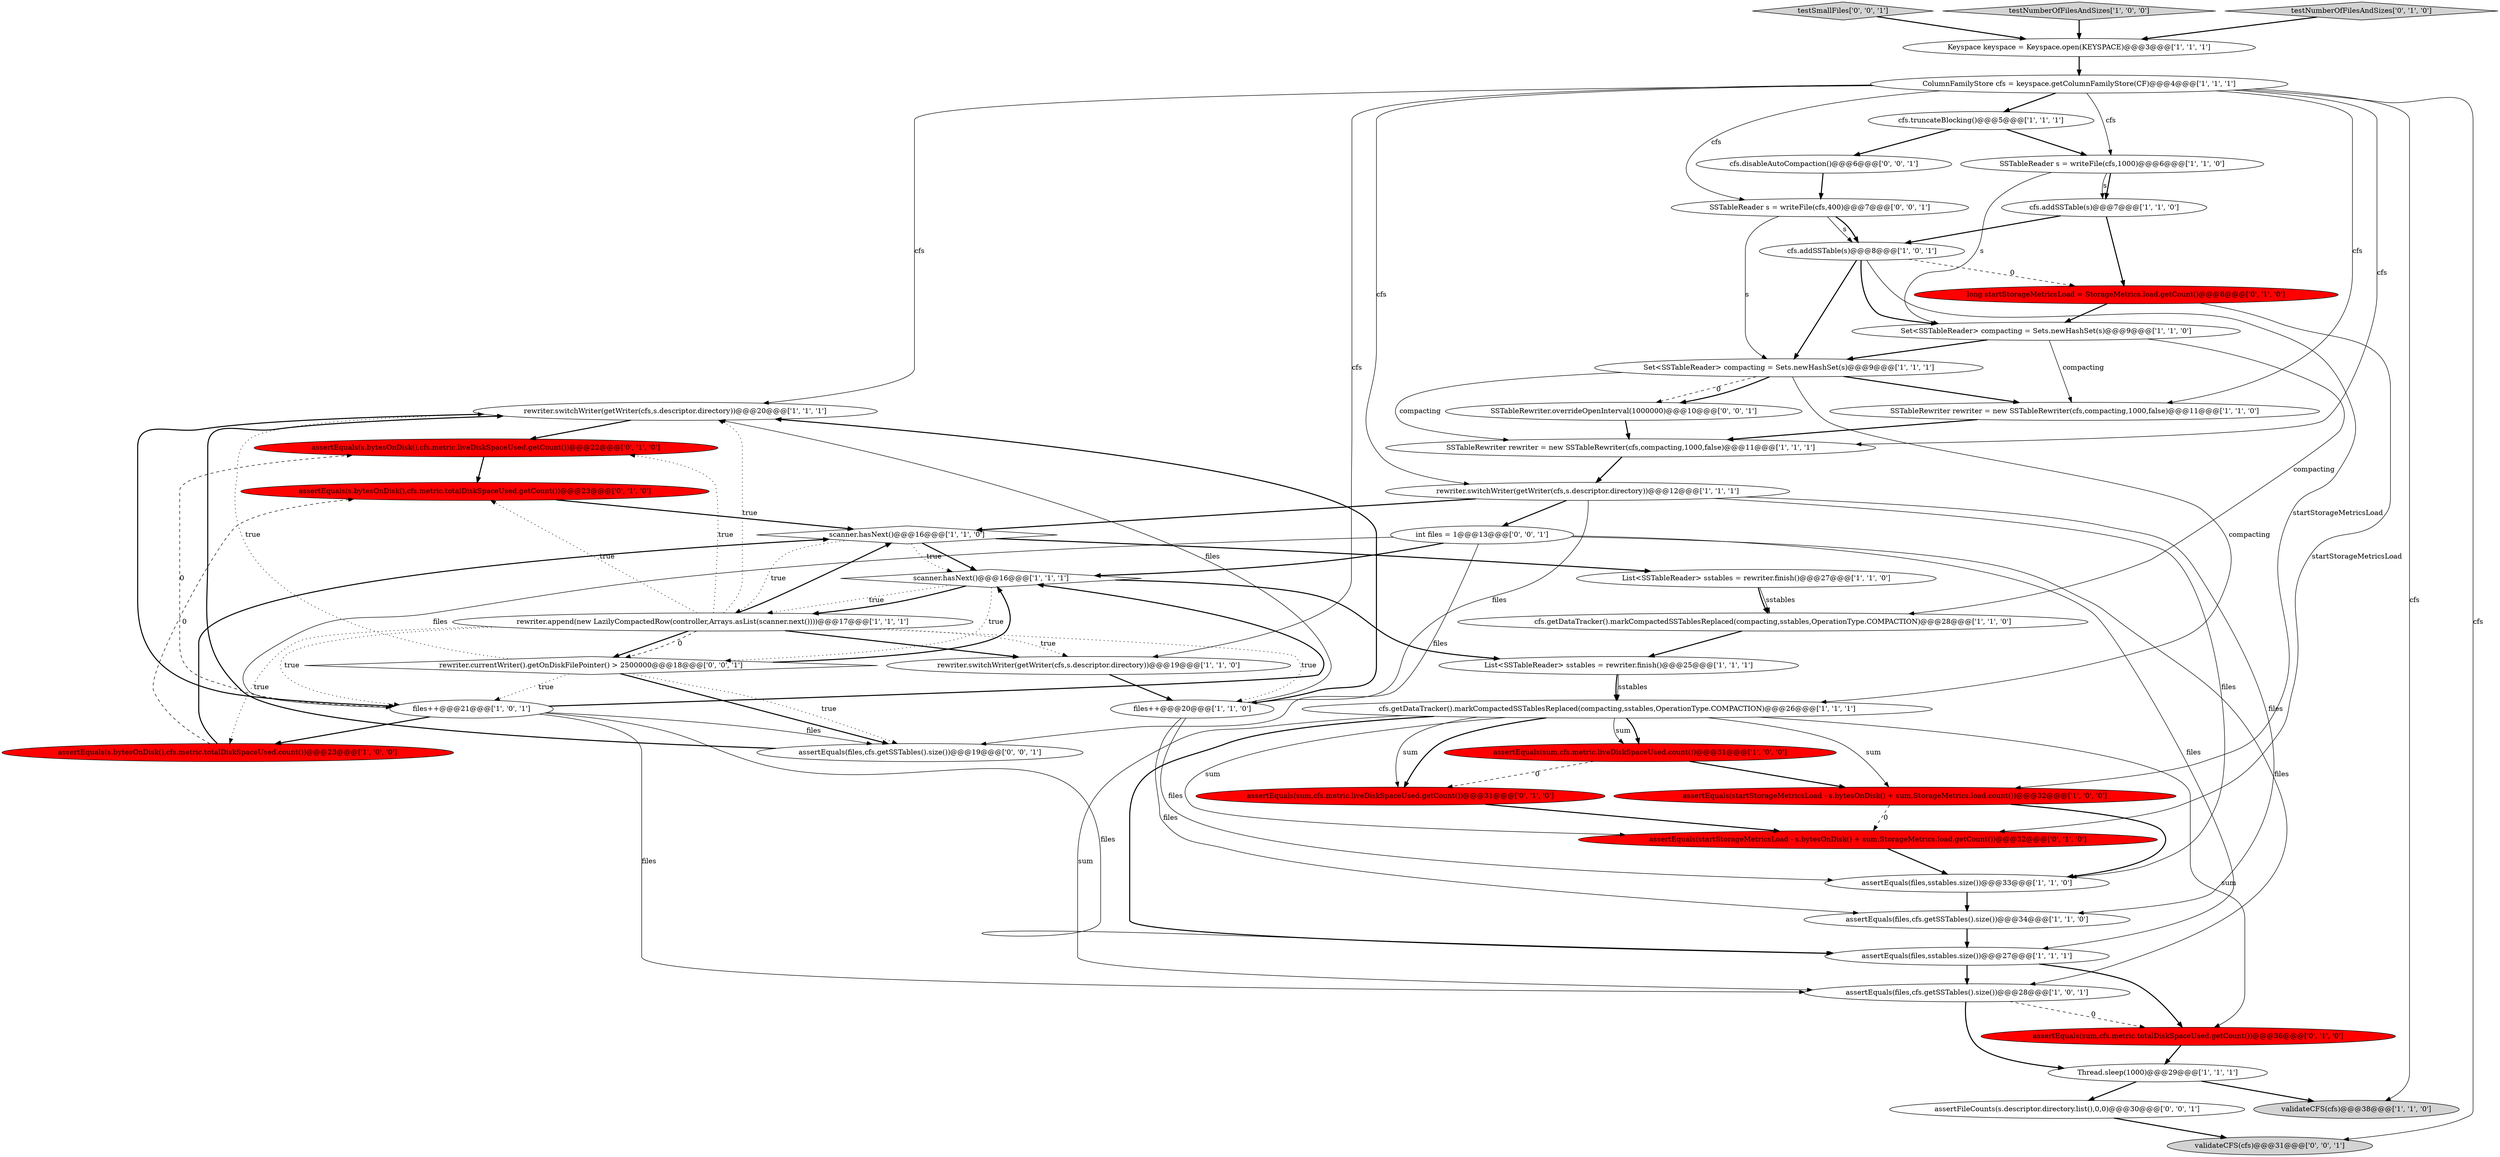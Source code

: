 digraph {
15 [style = filled, label = "Thread.sleep(1000)@@@29@@@['1', '1', '1']", fillcolor = white, shape = ellipse image = "AAA0AAABBB1BBB"];
14 [style = filled, label = "scanner.hasNext()@@@16@@@['1', '1', '0']", fillcolor = white, shape = diamond image = "AAA0AAABBB1BBB"];
29 [style = filled, label = "assertEquals(files,sstables.size())@@@27@@@['1', '1', '1']", fillcolor = white, shape = ellipse image = "AAA0AAABBB1BBB"];
5 [style = filled, label = "cfs.addSSTable(s)@@@8@@@['1', '0', '1']", fillcolor = white, shape = ellipse image = "AAA0AAABBB1BBB"];
39 [style = filled, label = "testSmallFiles['0', '0', '1']", fillcolor = lightgray, shape = diamond image = "AAA0AAABBB3BBB"];
44 [style = filled, label = "SSTableRewriter.overrideOpenInterval(1000000)@@@10@@@['0', '0', '1']", fillcolor = white, shape = ellipse image = "AAA0AAABBB3BBB"];
3 [style = filled, label = "rewriter.switchWriter(getWriter(cfs,s.descriptor.directory))@@@20@@@['1', '1', '1']", fillcolor = white, shape = ellipse image = "AAA0AAABBB1BBB"];
24 [style = filled, label = "assertEquals(s.bytesOnDisk(),cfs.metric.totalDiskSpaceUsed.count())@@@23@@@['1', '0', '0']", fillcolor = red, shape = ellipse image = "AAA1AAABBB1BBB"];
25 [style = filled, label = "SSTableRewriter rewriter = new SSTableRewriter(cfs,compacting,1000,false)@@@11@@@['1', '1', '0']", fillcolor = white, shape = ellipse image = "AAA0AAABBB1BBB"];
7 [style = filled, label = "cfs.addSSTable(s)@@@7@@@['1', '1', '0']", fillcolor = white, shape = ellipse image = "AAA0AAABBB1BBB"];
12 [style = filled, label = "assertEquals(files,cfs.getSSTables().size())@@@28@@@['1', '0', '1']", fillcolor = white, shape = ellipse image = "AAA0AAABBB1BBB"];
31 [style = filled, label = "SSTableRewriter rewriter = new SSTableRewriter(cfs,compacting,1000,false)@@@11@@@['1', '1', '1']", fillcolor = white, shape = ellipse image = "AAA0AAABBB1BBB"];
11 [style = filled, label = "Set<SSTableReader> compacting = Sets.newHashSet(s)@@@9@@@['1', '1', '0']", fillcolor = white, shape = ellipse image = "AAA0AAABBB1BBB"];
27 [style = filled, label = "assertEquals(files,cfs.getSSTables().size())@@@34@@@['1', '1', '0']", fillcolor = white, shape = ellipse image = "AAA0AAABBB1BBB"];
0 [style = filled, label = "Set<SSTableReader> compacting = Sets.newHashSet(s)@@@9@@@['1', '1', '1']", fillcolor = white, shape = ellipse image = "AAA0AAABBB1BBB"];
22 [style = filled, label = "cfs.getDataTracker().markCompactedSSTablesReplaced(compacting,sstables,OperationType.COMPACTION)@@@26@@@['1', '1', '1']", fillcolor = white, shape = ellipse image = "AAA0AAABBB1BBB"];
18 [style = filled, label = "testNumberOfFilesAndSizes['1', '0', '0']", fillcolor = lightgray, shape = diamond image = "AAA0AAABBB1BBB"];
17 [style = filled, label = "scanner.hasNext()@@@16@@@['1', '1', '1']", fillcolor = white, shape = diamond image = "AAA0AAABBB1BBB"];
30 [style = filled, label = "validateCFS(cfs)@@@38@@@['1', '1', '0']", fillcolor = lightgray, shape = ellipse image = "AAA0AAABBB1BBB"];
23 [style = filled, label = "List<SSTableReader> sstables = rewriter.finish()@@@27@@@['1', '1', '0']", fillcolor = white, shape = ellipse image = "AAA0AAABBB1BBB"];
33 [style = filled, label = "assertEquals(s.bytesOnDisk(),cfs.metric.totalDiskSpaceUsed.getCount())@@@23@@@['0', '1', '0']", fillcolor = red, shape = ellipse image = "AAA1AAABBB2BBB"];
47 [style = filled, label = "assertFileCounts(s.descriptor.directory.list(),0,0)@@@30@@@['0', '0', '1']", fillcolor = white, shape = ellipse image = "AAA0AAABBB3BBB"];
16 [style = filled, label = "files++@@@20@@@['1', '1', '0']", fillcolor = white, shape = ellipse image = "AAA0AAABBB1BBB"];
8 [style = filled, label = "rewriter.switchWriter(getWriter(cfs,s.descriptor.directory))@@@19@@@['1', '1', '0']", fillcolor = white, shape = ellipse image = "AAA0AAABBB1BBB"];
19 [style = filled, label = "rewriter.append(new LazilyCompactedRow(controller,Arrays.asList(scanner.next())))@@@17@@@['1', '1', '1']", fillcolor = white, shape = ellipse image = "AAA0AAABBB1BBB"];
26 [style = filled, label = "assertEquals(files,sstables.size())@@@33@@@['1', '1', '0']", fillcolor = white, shape = ellipse image = "AAA0AAABBB1BBB"];
46 [style = filled, label = "int files = 1@@@13@@@['0', '0', '1']", fillcolor = white, shape = ellipse image = "AAA0AAABBB3BBB"];
21 [style = filled, label = "rewriter.switchWriter(getWriter(cfs,s.descriptor.directory))@@@12@@@['1', '1', '1']", fillcolor = white, shape = ellipse image = "AAA0AAABBB1BBB"];
6 [style = filled, label = "assertEquals(sum,cfs.metric.liveDiskSpaceUsed.count())@@@31@@@['1', '0', '0']", fillcolor = red, shape = ellipse image = "AAA1AAABBB1BBB"];
9 [style = filled, label = "cfs.getDataTracker().markCompactedSSTablesReplaced(compacting,sstables,OperationType.COMPACTION)@@@28@@@['1', '1', '0']", fillcolor = white, shape = ellipse image = "AAA0AAABBB1BBB"];
13 [style = filled, label = "Keyspace keyspace = Keyspace.open(KEYSPACE)@@@3@@@['1', '1', '1']", fillcolor = white, shape = ellipse image = "AAA0AAABBB1BBB"];
10 [style = filled, label = "SSTableReader s = writeFile(cfs,1000)@@@6@@@['1', '1', '0']", fillcolor = white, shape = ellipse image = "AAA0AAABBB1BBB"];
34 [style = filled, label = "long startStorageMetricsLoad = StorageMetrics.load.getCount()@@@8@@@['0', '1', '0']", fillcolor = red, shape = ellipse image = "AAA1AAABBB2BBB"];
36 [style = filled, label = "assertEquals(startStorageMetricsLoad - s.bytesOnDisk() + sum,StorageMetrics.load.getCount())@@@32@@@['0', '1', '0']", fillcolor = red, shape = ellipse image = "AAA1AAABBB2BBB"];
2 [style = filled, label = "assertEquals(startStorageMetricsLoad - s.bytesOnDisk() + sum,StorageMetrics.load.count())@@@32@@@['1', '0', '0']", fillcolor = red, shape = ellipse image = "AAA1AAABBB1BBB"];
38 [style = filled, label = "assertEquals(sum,cfs.metric.totalDiskSpaceUsed.getCount())@@@36@@@['0', '1', '0']", fillcolor = red, shape = ellipse image = "AAA1AAABBB2BBB"];
20 [style = filled, label = "cfs.truncateBlocking()@@@5@@@['1', '1', '1']", fillcolor = white, shape = ellipse image = "AAA0AAABBB1BBB"];
45 [style = filled, label = "assertEquals(files,cfs.getSSTables().size())@@@19@@@['0', '0', '1']", fillcolor = white, shape = ellipse image = "AAA0AAABBB3BBB"];
35 [style = filled, label = "assertEquals(s.bytesOnDisk(),cfs.metric.liveDiskSpaceUsed.getCount())@@@22@@@['0', '1', '0']", fillcolor = red, shape = ellipse image = "AAA1AAABBB2BBB"];
42 [style = filled, label = "SSTableReader s = writeFile(cfs,400)@@@7@@@['0', '0', '1']", fillcolor = white, shape = ellipse image = "AAA0AAABBB3BBB"];
28 [style = filled, label = "List<SSTableReader> sstables = rewriter.finish()@@@25@@@['1', '1', '1']", fillcolor = white, shape = ellipse image = "AAA0AAABBB1BBB"];
32 [style = filled, label = "testNumberOfFilesAndSizes['0', '1', '0']", fillcolor = lightgray, shape = diamond image = "AAA0AAABBB2BBB"];
43 [style = filled, label = "validateCFS(cfs)@@@31@@@['0', '0', '1']", fillcolor = lightgray, shape = ellipse image = "AAA0AAABBB3BBB"];
1 [style = filled, label = "files++@@@21@@@['1', '0', '1']", fillcolor = white, shape = ellipse image = "AAA0AAABBB1BBB"];
41 [style = filled, label = "rewriter.currentWriter().getOnDiskFilePointer() > 2500000@@@18@@@['0', '0', '1']", fillcolor = white, shape = diamond image = "AAA0AAABBB3BBB"];
40 [style = filled, label = "cfs.disableAutoCompaction()@@@6@@@['0', '0', '1']", fillcolor = white, shape = ellipse image = "AAA0AAABBB3BBB"];
37 [style = filled, label = "assertEquals(sum,cfs.metric.liveDiskSpaceUsed.getCount())@@@31@@@['0', '1', '0']", fillcolor = red, shape = ellipse image = "AAA1AAABBB2BBB"];
4 [style = filled, label = "ColumnFamilyStore cfs = keyspace.getColumnFamilyStore(CF)@@@4@@@['1', '1', '1']", fillcolor = white, shape = ellipse image = "AAA0AAABBB1BBB"];
12->38 [style = dashed, label="0"];
8->16 [style = bold, label=""];
2->26 [style = bold, label=""];
14->19 [style = dotted, label="true"];
22->37 [style = bold, label=""];
0->44 [style = dashed, label="0"];
4->10 [style = solid, label="cfs"];
28->22 [style = solid, label="sstables"];
14->17 [style = bold, label=""];
31->21 [style = bold, label=""];
41->1 [style = dotted, label="true"];
23->9 [style = solid, label="sstables"];
1->12 [style = solid, label="files"];
46->1 [style = solid, label="files"];
38->15 [style = bold, label=""];
10->7 [style = solid, label="s"];
25->31 [style = bold, label=""];
3->35 [style = bold, label=""];
21->46 [style = bold, label=""];
2->36 [style = dashed, label="0"];
16->3 [style = solid, label="files"];
5->0 [style = bold, label=""];
0->31 [style = solid, label="compacting"];
0->25 [style = bold, label=""];
4->42 [style = solid, label="cfs"];
41->45 [style = bold, label=""];
0->22 [style = solid, label="compacting"];
4->8 [style = solid, label="cfs"];
19->35 [style = dotted, label="true"];
16->3 [style = bold, label=""];
37->36 [style = bold, label=""];
1->29 [style = solid, label="files"];
4->43 [style = solid, label="cfs"];
24->33 [style = dashed, label="0"];
4->21 [style = solid, label="cfs"];
21->26 [style = solid, label="files"];
46->29 [style = solid, label="files"];
19->33 [style = dotted, label="true"];
47->43 [style = bold, label=""];
1->45 [style = solid, label="files"];
42->5 [style = solid, label="s"];
6->37 [style = dashed, label="0"];
10->7 [style = bold, label=""];
5->34 [style = dashed, label="0"];
22->37 [style = solid, label="sum"];
1->17 [style = bold, label=""];
5->2 [style = solid, label="startStorageMetricsLoad"];
11->9 [style = solid, label="compacting"];
6->2 [style = bold, label=""];
26->27 [style = bold, label=""];
7->5 [style = bold, label=""];
46->45 [style = solid, label="files"];
4->30 [style = solid, label="cfs"];
10->11 [style = solid, label="s"];
19->41 [style = bold, label=""];
19->3 [style = dotted, label="true"];
4->25 [style = solid, label="cfs"];
22->12 [style = solid, label="sum"];
29->38 [style = bold, label=""];
5->11 [style = bold, label=""];
0->44 [style = bold, label=""];
16->27 [style = solid, label="files"];
27->29 [style = bold, label=""];
15->47 [style = bold, label=""];
11->25 [style = solid, label="compacting"];
46->12 [style = solid, label="files"];
22->6 [style = bold, label=""];
19->1 [style = dotted, label="true"];
1->35 [style = dashed, label="0"];
3->1 [style = bold, label=""];
39->13 [style = bold, label=""];
34->36 [style = solid, label="startStorageMetricsLoad"];
22->6 [style = solid, label="sum"];
22->29 [style = bold, label=""];
22->36 [style = solid, label="sum"];
19->24 [style = dotted, label="true"];
19->8 [style = dotted, label="true"];
19->41 [style = dashed, label="0"];
9->28 [style = bold, label=""];
14->17 [style = dotted, label="true"];
19->14 [style = bold, label=""];
14->23 [style = bold, label=""];
21->16 [style = solid, label="files"];
4->20 [style = bold, label=""];
17->19 [style = dotted, label="true"];
42->0 [style = solid, label="s"];
44->31 [style = bold, label=""];
28->22 [style = bold, label=""];
21->14 [style = bold, label=""];
33->14 [style = bold, label=""];
22->38 [style = solid, label="sum"];
17->41 [style = dotted, label="true"];
45->3 [style = bold, label=""];
12->15 [style = bold, label=""];
35->33 [style = bold, label=""];
21->27 [style = solid, label="files"];
16->26 [style = solid, label="files"];
15->30 [style = bold, label=""];
36->26 [style = bold, label=""];
17->19 [style = bold, label=""];
34->11 [style = bold, label=""];
19->8 [style = bold, label=""];
41->45 [style = dotted, label="true"];
4->31 [style = solid, label="cfs"];
24->14 [style = bold, label=""];
20->10 [style = bold, label=""];
22->2 [style = solid, label="sum"];
41->17 [style = bold, label=""];
20->40 [style = bold, label=""];
11->0 [style = bold, label=""];
29->12 [style = bold, label=""];
7->34 [style = bold, label=""];
17->28 [style = bold, label=""];
4->3 [style = solid, label="cfs"];
1->24 [style = bold, label=""];
19->16 [style = dotted, label="true"];
18->13 [style = bold, label=""];
41->3 [style = dotted, label="true"];
42->5 [style = bold, label=""];
32->13 [style = bold, label=""];
46->17 [style = bold, label=""];
23->9 [style = bold, label=""];
40->42 [style = bold, label=""];
13->4 [style = bold, label=""];
}
